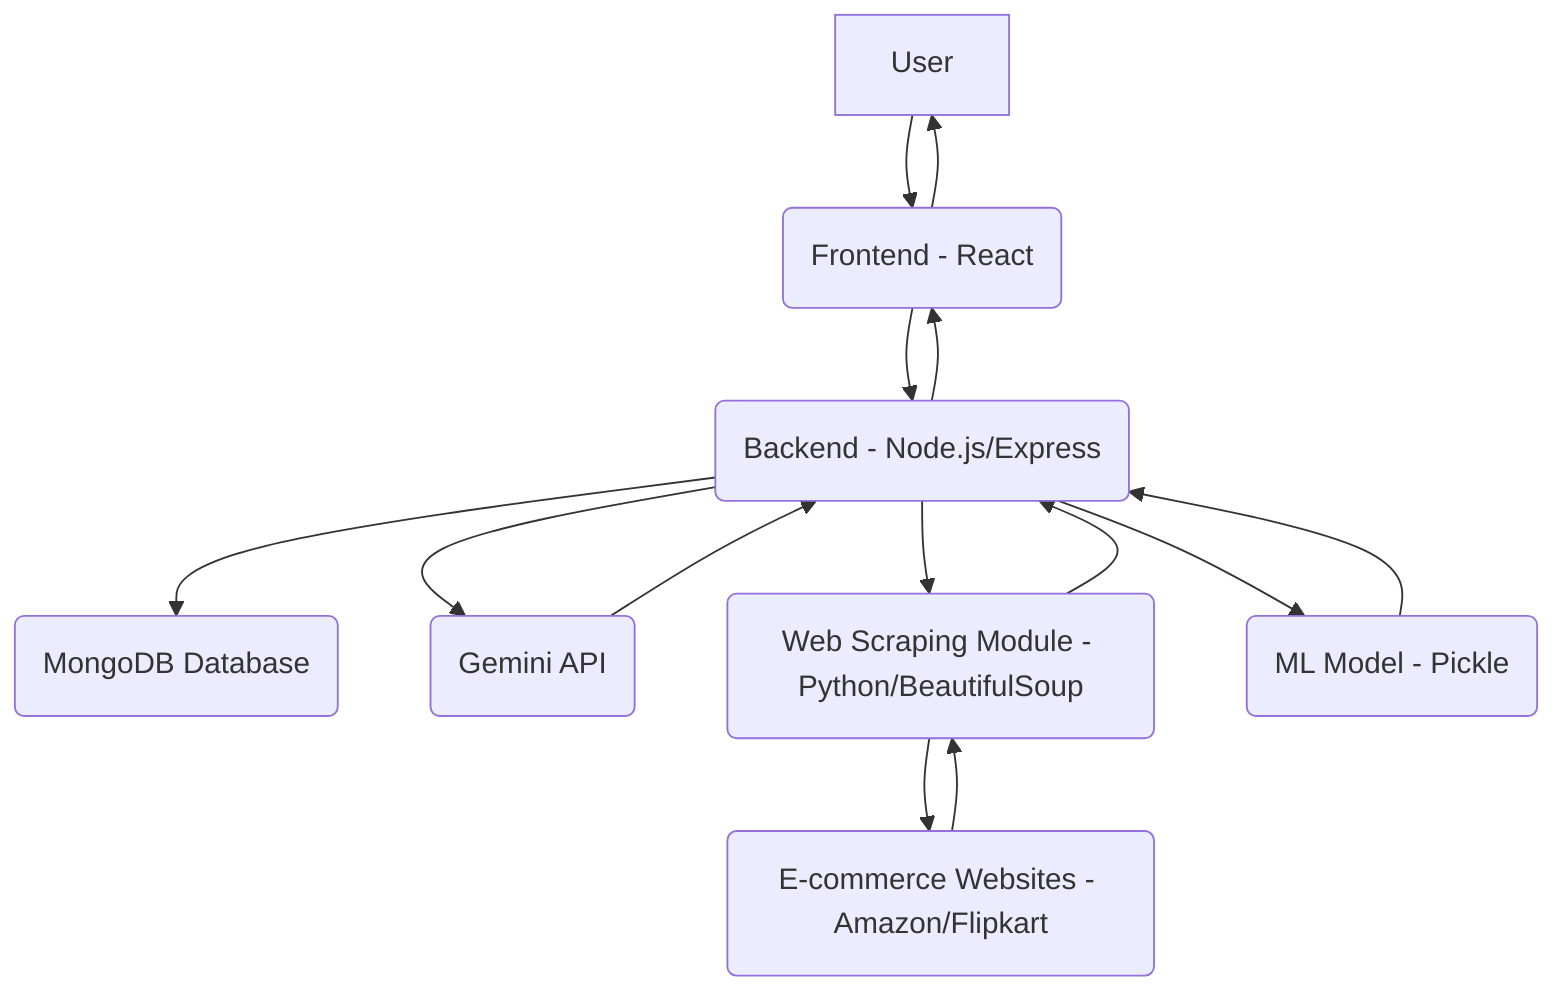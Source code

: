 graph TD
    A[User] --> B(Frontend - React);
    B --> C(Backend - Node.js/Express);
    C --> D(MongoDB Database);
    C --> E(Gemini API);
    C --> F(Web Scraping Module - Python/BeautifulSoup);
    F --> G(E-commerce Websites - Amazon/Flipkart);
    C --> H(ML Model - Pickle);
    H --> C;
    E --> C;
    G --> F;
    F --> C;
    C --> B;
    B --> A;

    %% Component Descriptions
    %% B(Frontend - React): User Interface & Interaction Handling
    %% C(Backend - Node.js/Express): API, Business Logic, Orchestration
    %% D(MongoDB Database): Stores User Data, Chat History, Preferences
    %% E(Gemini API): Natural Language Understanding, Preference Extraction
    %% F(Web Scraping Module - Python/BeautifulSoup): Extracts Real-time Product Data
    %% G(E-commerce Websites - Amazon/Flipkart): Source of Product Data
    %% H(ML Model - Pickle): Product Recommendation Logic